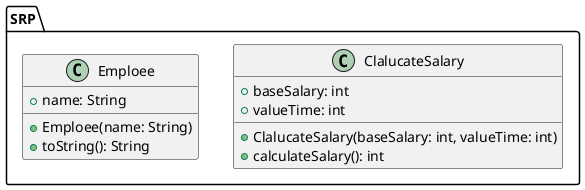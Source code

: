 @startuml
package SRP {
  class ClalucateSalary {
    + baseSalary: int
    + valueTime: int
    + ClalucateSalary(baseSalary: int, valueTime: int)
    + calculateSalary(): int
  }

  class Emploee {
    + name: String
    + Emploee(name: String)
    + toString(): String
  }

'  ClalucateSalary -- Emploee : employs
}
@enduml
